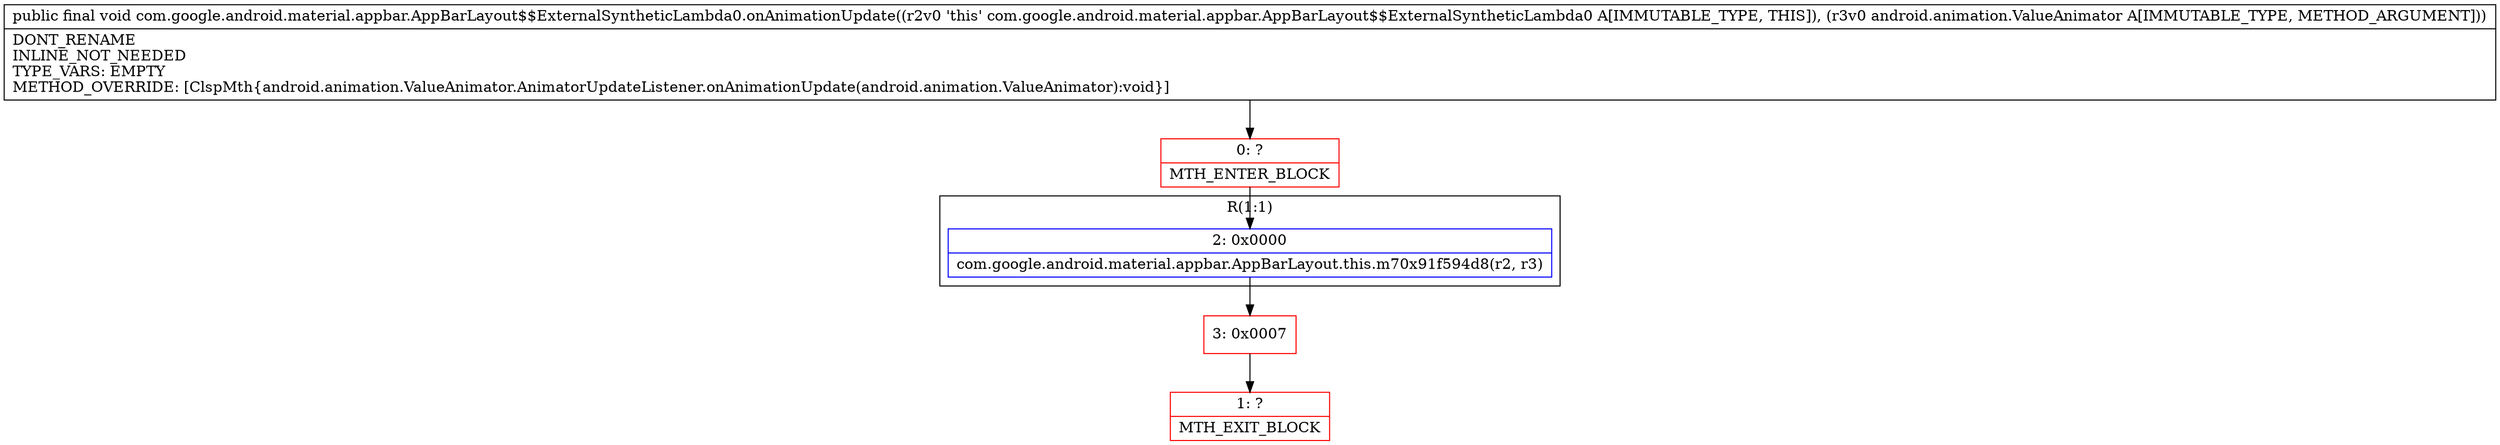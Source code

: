 digraph "CFG forcom.google.android.material.appbar.AppBarLayout$$ExternalSyntheticLambda0.onAnimationUpdate(Landroid\/animation\/ValueAnimator;)V" {
subgraph cluster_Region_1158967058 {
label = "R(1:1)";
node [shape=record,color=blue];
Node_2 [shape=record,label="{2\:\ 0x0000|com.google.android.material.appbar.AppBarLayout.this.m70x91f594d8(r2, r3)\l}"];
}
Node_0 [shape=record,color=red,label="{0\:\ ?|MTH_ENTER_BLOCK\l}"];
Node_3 [shape=record,color=red,label="{3\:\ 0x0007}"];
Node_1 [shape=record,color=red,label="{1\:\ ?|MTH_EXIT_BLOCK\l}"];
MethodNode[shape=record,label="{public final void com.google.android.material.appbar.AppBarLayout$$ExternalSyntheticLambda0.onAnimationUpdate((r2v0 'this' com.google.android.material.appbar.AppBarLayout$$ExternalSyntheticLambda0 A[IMMUTABLE_TYPE, THIS]), (r3v0 android.animation.ValueAnimator A[IMMUTABLE_TYPE, METHOD_ARGUMENT]))  | DONT_RENAME\lINLINE_NOT_NEEDED\lTYPE_VARS: EMPTY\lMETHOD_OVERRIDE: [ClspMth\{android.animation.ValueAnimator.AnimatorUpdateListener.onAnimationUpdate(android.animation.ValueAnimator):void\}]\l}"];
MethodNode -> Node_0;Node_2 -> Node_3;
Node_0 -> Node_2;
Node_3 -> Node_1;
}

